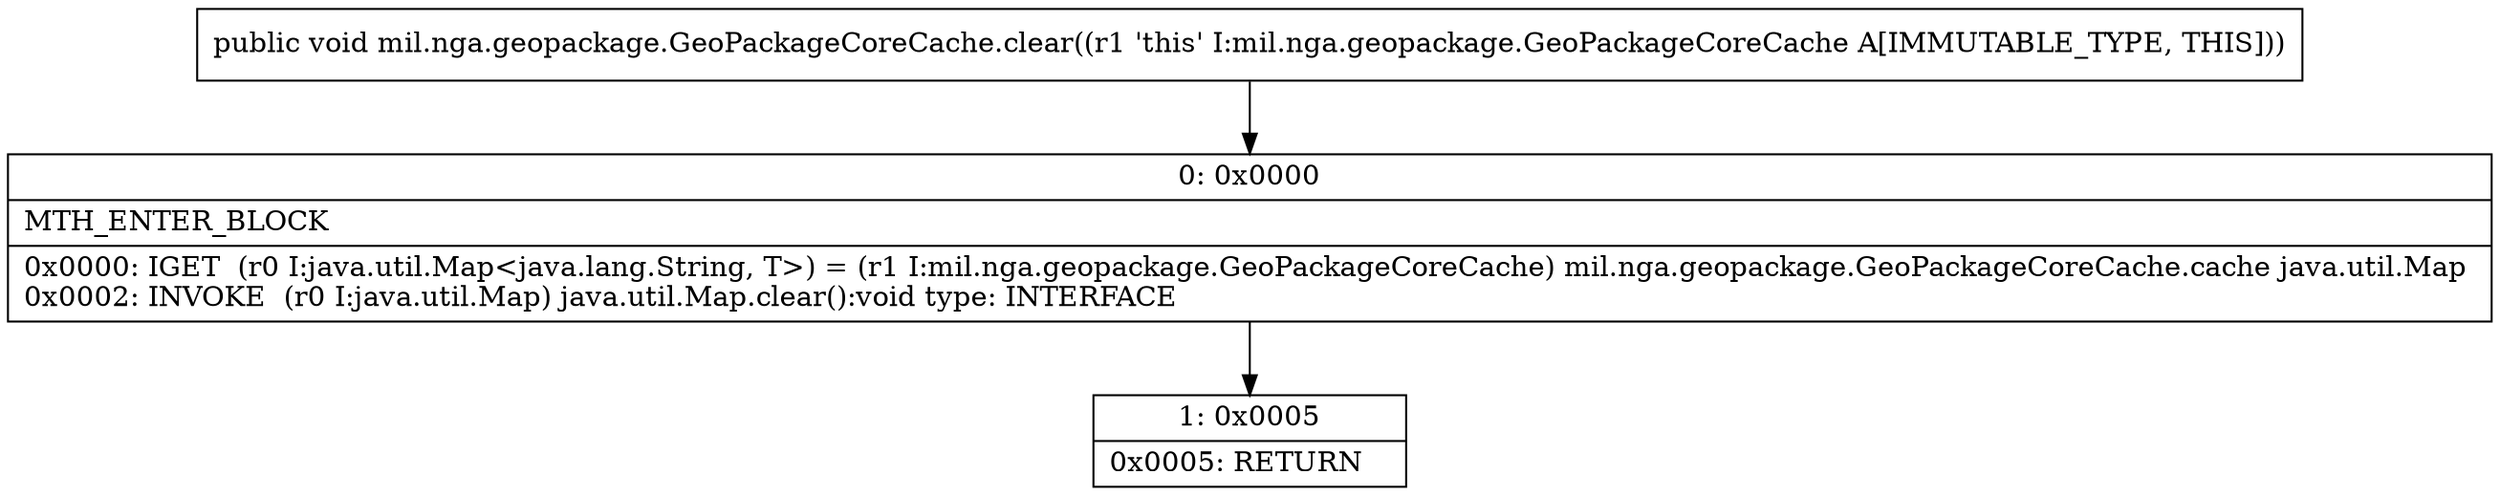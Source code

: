 digraph "CFG formil.nga.geopackage.GeoPackageCoreCache.clear()V" {
Node_0 [shape=record,label="{0\:\ 0x0000|MTH_ENTER_BLOCK\l|0x0000: IGET  (r0 I:java.util.Map\<java.lang.String, T\>) = (r1 I:mil.nga.geopackage.GeoPackageCoreCache) mil.nga.geopackage.GeoPackageCoreCache.cache java.util.Map \l0x0002: INVOKE  (r0 I:java.util.Map) java.util.Map.clear():void type: INTERFACE \l}"];
Node_1 [shape=record,label="{1\:\ 0x0005|0x0005: RETURN   \l}"];
MethodNode[shape=record,label="{public void mil.nga.geopackage.GeoPackageCoreCache.clear((r1 'this' I:mil.nga.geopackage.GeoPackageCoreCache A[IMMUTABLE_TYPE, THIS])) }"];
MethodNode -> Node_0;
Node_0 -> Node_1;
}

